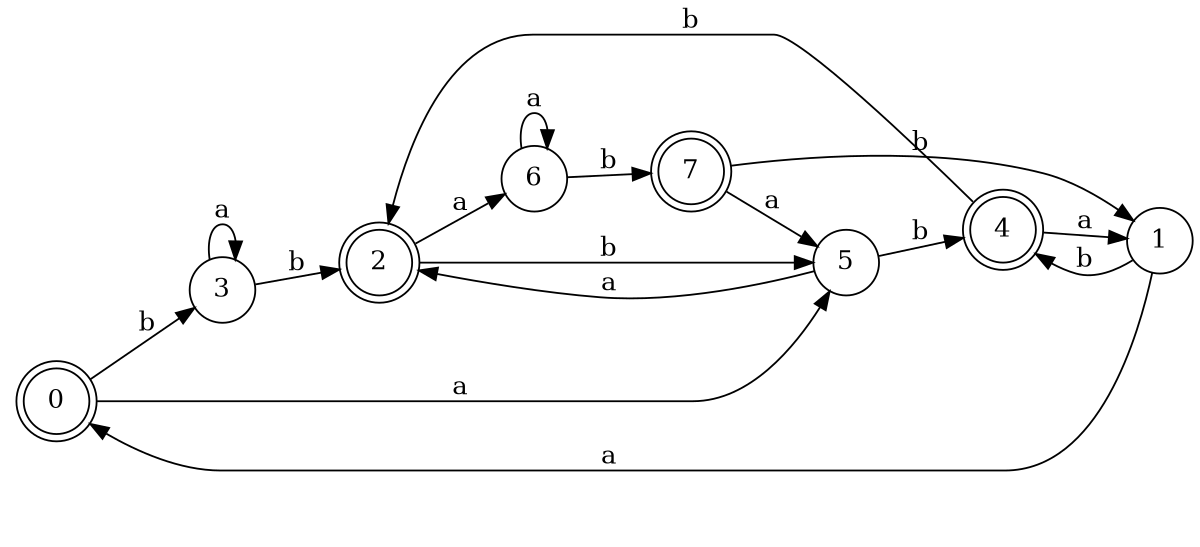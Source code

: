 digraph n7_2 {
__start0 [label="" shape="none"];

rankdir=LR;
size="8,5";

s0 [style="rounded,filled", color="black", fillcolor="white" shape="doublecircle", label="0"];
s1 [style="filled", color="black", fillcolor="white" shape="circle", label="1"];
s2 [style="rounded,filled", color="black", fillcolor="white" shape="doublecircle", label="2"];
s3 [style="filled", color="black", fillcolor="white" shape="circle", label="3"];
s4 [style="rounded,filled", color="black", fillcolor="white" shape="doublecircle", label="4"];
s5 [style="filled", color="black", fillcolor="white" shape="circle", label="5"];
s6 [style="filled", color="black", fillcolor="white" shape="circle", label="6"];
s7 [style="rounded,filled", color="black", fillcolor="white" shape="doublecircle", label="7"];
s0 -> s5 [label="a"];
s0 -> s3 [label="b"];
s1 -> s0 [label="a"];
s1 -> s4 [label="b"];
s2 -> s6 [label="a"];
s2 -> s5 [label="b"];
s3 -> s3 [label="a"];
s3 -> s2 [label="b"];
s4 -> s1 [label="a"];
s4 -> s2 [label="b"];
s5 -> s2 [label="a"];
s5 -> s4 [label="b"];
s6 -> s6 [label="a"];
s6 -> s7 [label="b"];
s7 -> s5 [label="a"];
s7 -> s1 [label="b"];

}